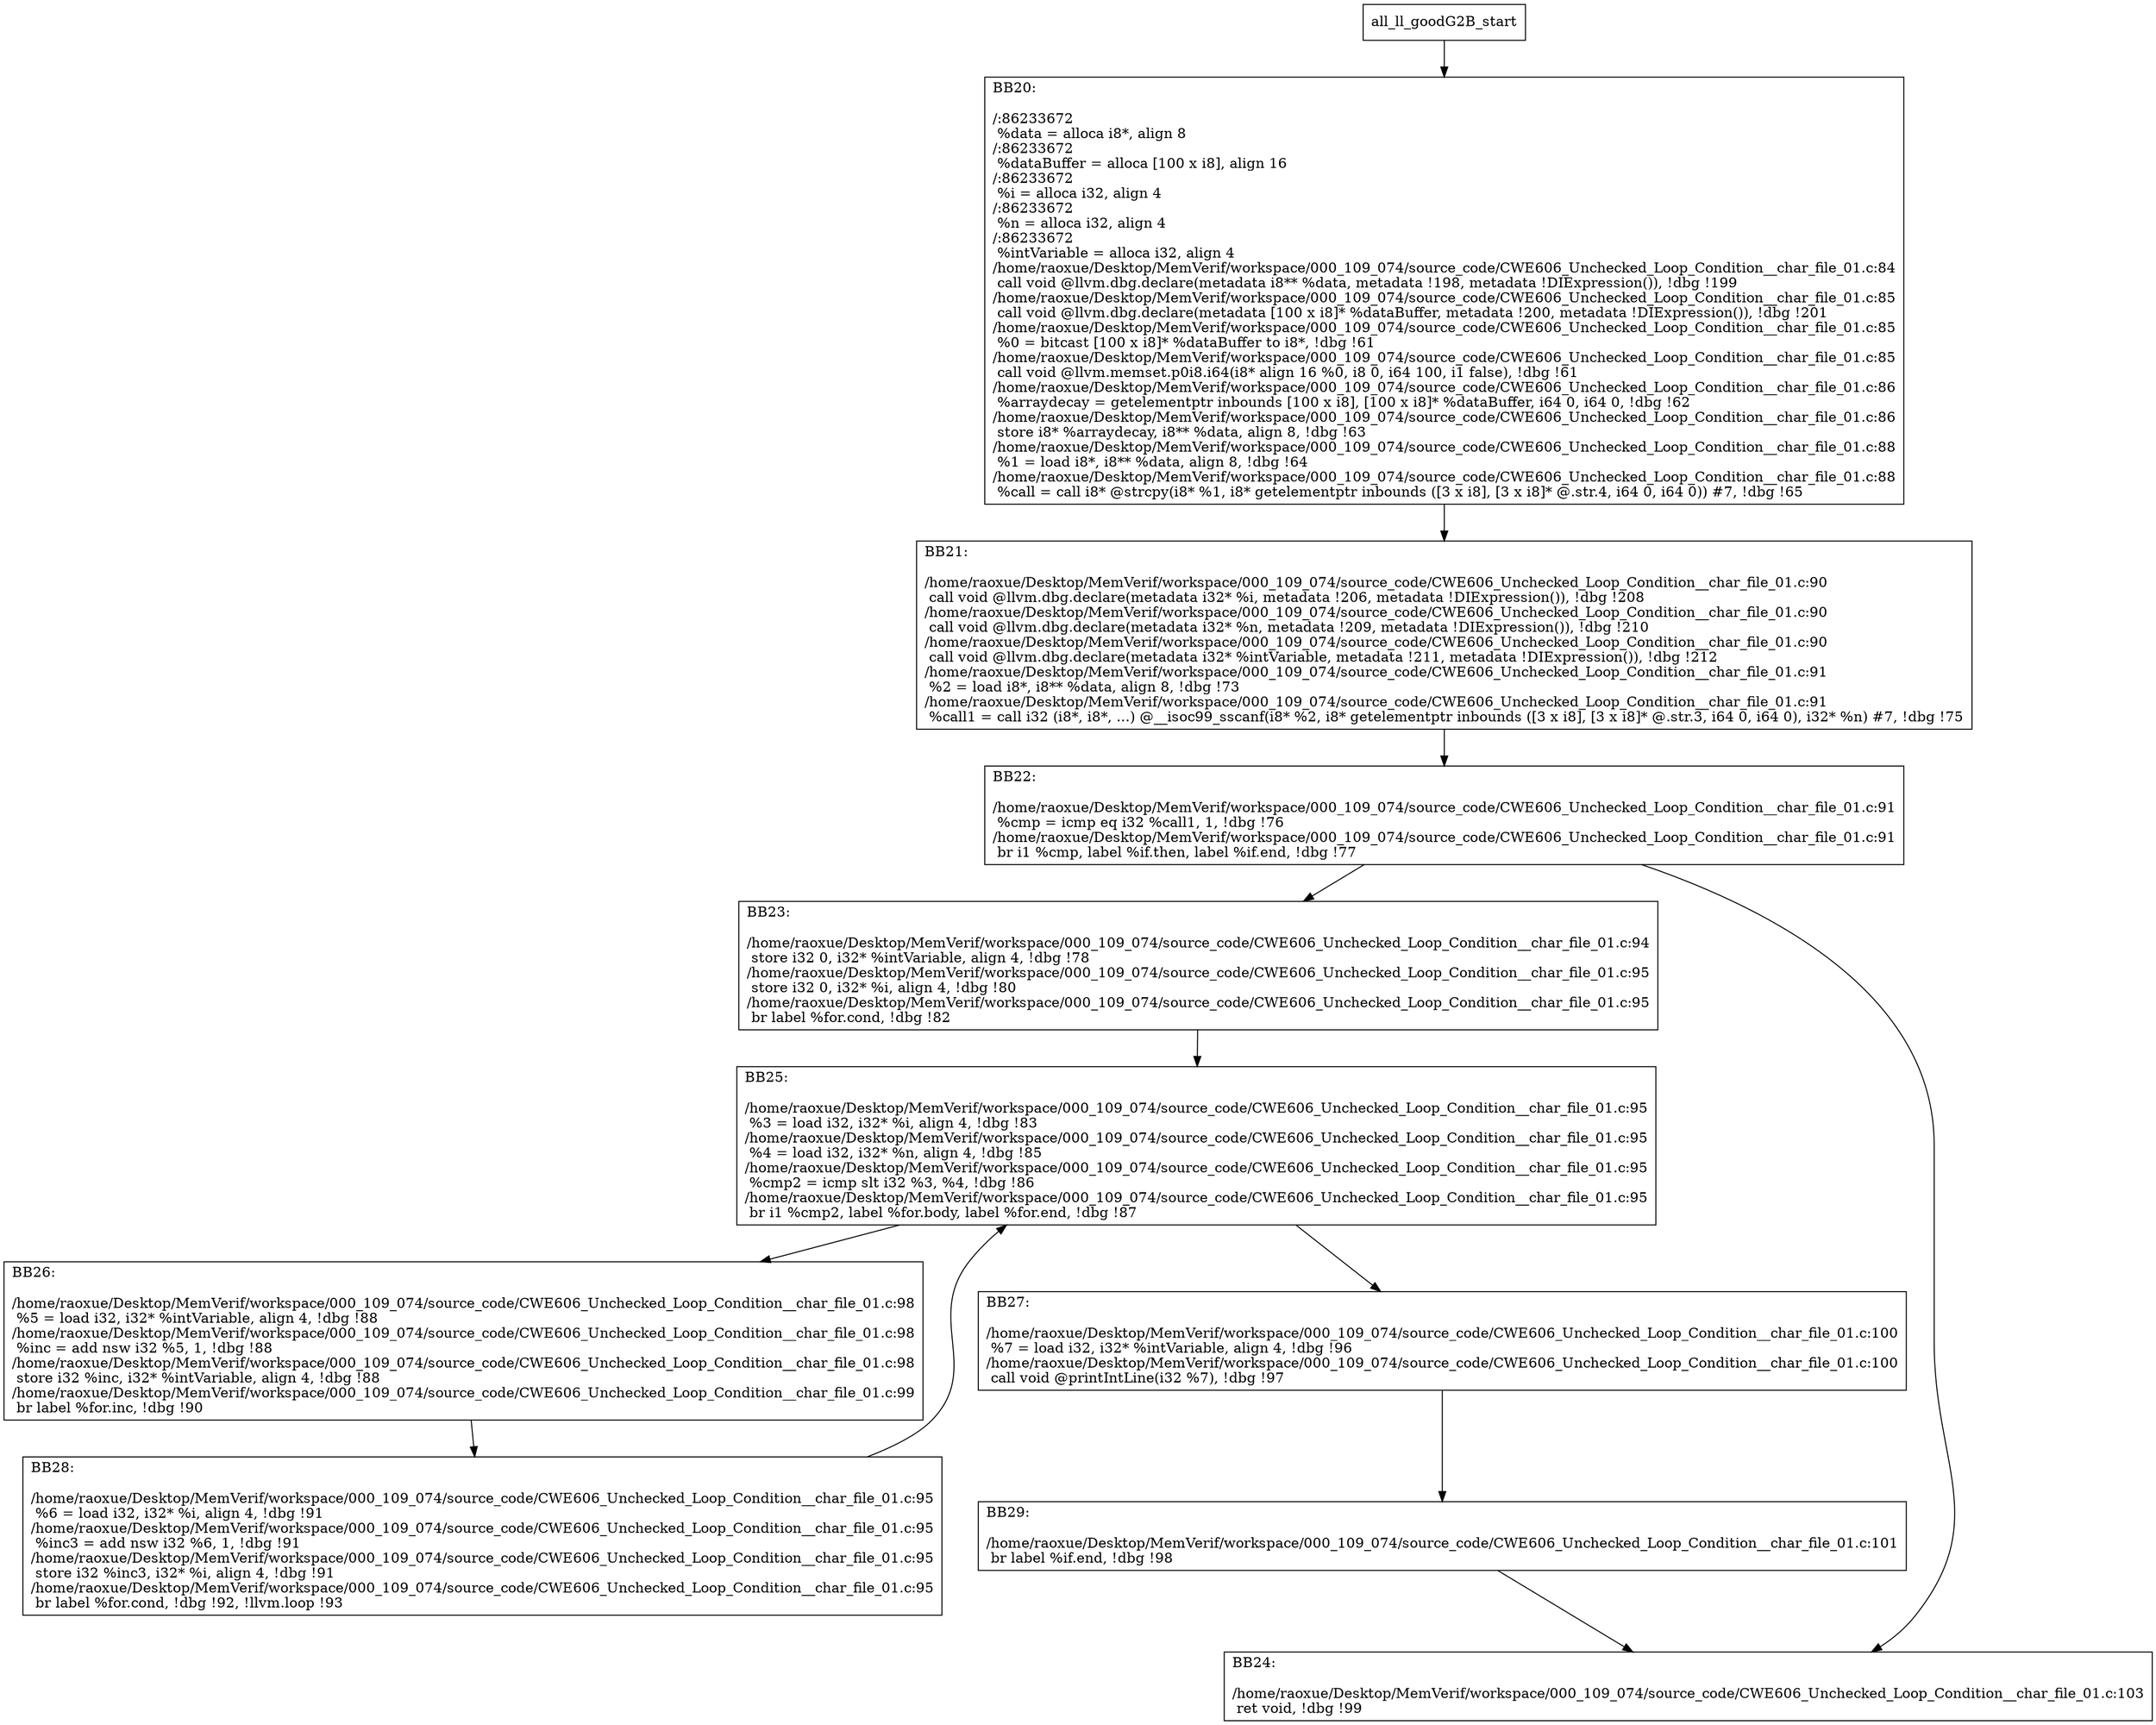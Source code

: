 digraph "CFG for'all_ll_goodG2B' function" {
	BBall_ll_goodG2B_start[shape=record,label="{all_ll_goodG2B_start}"];
	BBall_ll_goodG2B_start-> all_ll_goodG2BBB20;
	all_ll_goodG2BBB20 [shape=record, label="{BB20:\l\l/:86233672\l
  %data = alloca i8*, align 8\l
/:86233672\l
  %dataBuffer = alloca [100 x i8], align 16\l
/:86233672\l
  %i = alloca i32, align 4\l
/:86233672\l
  %n = alloca i32, align 4\l
/:86233672\l
  %intVariable = alloca i32, align 4\l
/home/raoxue/Desktop/MemVerif/workspace/000_109_074/source_code/CWE606_Unchecked_Loop_Condition__char_file_01.c:84\l
  call void @llvm.dbg.declare(metadata i8** %data, metadata !198, metadata !DIExpression()), !dbg !199\l
/home/raoxue/Desktop/MemVerif/workspace/000_109_074/source_code/CWE606_Unchecked_Loop_Condition__char_file_01.c:85\l
  call void @llvm.dbg.declare(metadata [100 x i8]* %dataBuffer, metadata !200, metadata !DIExpression()), !dbg !201\l
/home/raoxue/Desktop/MemVerif/workspace/000_109_074/source_code/CWE606_Unchecked_Loop_Condition__char_file_01.c:85\l
  %0 = bitcast [100 x i8]* %dataBuffer to i8*, !dbg !61\l
/home/raoxue/Desktop/MemVerif/workspace/000_109_074/source_code/CWE606_Unchecked_Loop_Condition__char_file_01.c:85\l
  call void @llvm.memset.p0i8.i64(i8* align 16 %0, i8 0, i64 100, i1 false), !dbg !61\l
/home/raoxue/Desktop/MemVerif/workspace/000_109_074/source_code/CWE606_Unchecked_Loop_Condition__char_file_01.c:86\l
  %arraydecay = getelementptr inbounds [100 x i8], [100 x i8]* %dataBuffer, i64 0, i64 0, !dbg !62\l
/home/raoxue/Desktop/MemVerif/workspace/000_109_074/source_code/CWE606_Unchecked_Loop_Condition__char_file_01.c:86\l
  store i8* %arraydecay, i8** %data, align 8, !dbg !63\l
/home/raoxue/Desktop/MemVerif/workspace/000_109_074/source_code/CWE606_Unchecked_Loop_Condition__char_file_01.c:88\l
  %1 = load i8*, i8** %data, align 8, !dbg !64\l
/home/raoxue/Desktop/MemVerif/workspace/000_109_074/source_code/CWE606_Unchecked_Loop_Condition__char_file_01.c:88\l
  %call = call i8* @strcpy(i8* %1, i8* getelementptr inbounds ([3 x i8], [3 x i8]* @.str.4, i64 0, i64 0)) #7, !dbg !65\l
}"];
	all_ll_goodG2BBB20-> all_ll_goodG2BBB21;
	all_ll_goodG2BBB21 [shape=record, label="{BB21:\l\l/home/raoxue/Desktop/MemVerif/workspace/000_109_074/source_code/CWE606_Unchecked_Loop_Condition__char_file_01.c:90\l
  call void @llvm.dbg.declare(metadata i32* %i, metadata !206, metadata !DIExpression()), !dbg !208\l
/home/raoxue/Desktop/MemVerif/workspace/000_109_074/source_code/CWE606_Unchecked_Loop_Condition__char_file_01.c:90\l
  call void @llvm.dbg.declare(metadata i32* %n, metadata !209, metadata !DIExpression()), !dbg !210\l
/home/raoxue/Desktop/MemVerif/workspace/000_109_074/source_code/CWE606_Unchecked_Loop_Condition__char_file_01.c:90\l
  call void @llvm.dbg.declare(metadata i32* %intVariable, metadata !211, metadata !DIExpression()), !dbg !212\l
/home/raoxue/Desktop/MemVerif/workspace/000_109_074/source_code/CWE606_Unchecked_Loop_Condition__char_file_01.c:91\l
  %2 = load i8*, i8** %data, align 8, !dbg !73\l
/home/raoxue/Desktop/MemVerif/workspace/000_109_074/source_code/CWE606_Unchecked_Loop_Condition__char_file_01.c:91\l
  %call1 = call i32 (i8*, i8*, ...) @__isoc99_sscanf(i8* %2, i8* getelementptr inbounds ([3 x i8], [3 x i8]* @.str.3, i64 0, i64 0), i32* %n) #7, !dbg !75\l
}"];
	all_ll_goodG2BBB21-> all_ll_goodG2BBB22;
	all_ll_goodG2BBB22 [shape=record, label="{BB22:\l\l/home/raoxue/Desktop/MemVerif/workspace/000_109_074/source_code/CWE606_Unchecked_Loop_Condition__char_file_01.c:91\l
  %cmp = icmp eq i32 %call1, 1, !dbg !76\l
/home/raoxue/Desktop/MemVerif/workspace/000_109_074/source_code/CWE606_Unchecked_Loop_Condition__char_file_01.c:91\l
  br i1 %cmp, label %if.then, label %if.end, !dbg !77\l
}"];
	all_ll_goodG2BBB22-> all_ll_goodG2BBB23;
	all_ll_goodG2BBB22-> all_ll_goodG2BBB24;
	all_ll_goodG2BBB23 [shape=record, label="{BB23:\l\l/home/raoxue/Desktop/MemVerif/workspace/000_109_074/source_code/CWE606_Unchecked_Loop_Condition__char_file_01.c:94\l
  store i32 0, i32* %intVariable, align 4, !dbg !78\l
/home/raoxue/Desktop/MemVerif/workspace/000_109_074/source_code/CWE606_Unchecked_Loop_Condition__char_file_01.c:95\l
  store i32 0, i32* %i, align 4, !dbg !80\l
/home/raoxue/Desktop/MemVerif/workspace/000_109_074/source_code/CWE606_Unchecked_Loop_Condition__char_file_01.c:95\l
  br label %for.cond, !dbg !82\l
}"];
	all_ll_goodG2BBB23-> all_ll_goodG2BBB25;
	all_ll_goodG2BBB25 [shape=record, label="{BB25:\l\l/home/raoxue/Desktop/MemVerif/workspace/000_109_074/source_code/CWE606_Unchecked_Loop_Condition__char_file_01.c:95\l
  %3 = load i32, i32* %i, align 4, !dbg !83\l
/home/raoxue/Desktop/MemVerif/workspace/000_109_074/source_code/CWE606_Unchecked_Loop_Condition__char_file_01.c:95\l
  %4 = load i32, i32* %n, align 4, !dbg !85\l
/home/raoxue/Desktop/MemVerif/workspace/000_109_074/source_code/CWE606_Unchecked_Loop_Condition__char_file_01.c:95\l
  %cmp2 = icmp slt i32 %3, %4, !dbg !86\l
/home/raoxue/Desktop/MemVerif/workspace/000_109_074/source_code/CWE606_Unchecked_Loop_Condition__char_file_01.c:95\l
  br i1 %cmp2, label %for.body, label %for.end, !dbg !87\l
}"];
	all_ll_goodG2BBB25-> all_ll_goodG2BBB26;
	all_ll_goodG2BBB25-> all_ll_goodG2BBB27;
	all_ll_goodG2BBB26 [shape=record, label="{BB26:\l\l/home/raoxue/Desktop/MemVerif/workspace/000_109_074/source_code/CWE606_Unchecked_Loop_Condition__char_file_01.c:98\l
  %5 = load i32, i32* %intVariable, align 4, !dbg !88\l
/home/raoxue/Desktop/MemVerif/workspace/000_109_074/source_code/CWE606_Unchecked_Loop_Condition__char_file_01.c:98\l
  %inc = add nsw i32 %5, 1, !dbg !88\l
/home/raoxue/Desktop/MemVerif/workspace/000_109_074/source_code/CWE606_Unchecked_Loop_Condition__char_file_01.c:98\l
  store i32 %inc, i32* %intVariable, align 4, !dbg !88\l
/home/raoxue/Desktop/MemVerif/workspace/000_109_074/source_code/CWE606_Unchecked_Loop_Condition__char_file_01.c:99\l
  br label %for.inc, !dbg !90\l
}"];
	all_ll_goodG2BBB26-> all_ll_goodG2BBB28;
	all_ll_goodG2BBB28 [shape=record, label="{BB28:\l\l/home/raoxue/Desktop/MemVerif/workspace/000_109_074/source_code/CWE606_Unchecked_Loop_Condition__char_file_01.c:95\l
  %6 = load i32, i32* %i, align 4, !dbg !91\l
/home/raoxue/Desktop/MemVerif/workspace/000_109_074/source_code/CWE606_Unchecked_Loop_Condition__char_file_01.c:95\l
  %inc3 = add nsw i32 %6, 1, !dbg !91\l
/home/raoxue/Desktop/MemVerif/workspace/000_109_074/source_code/CWE606_Unchecked_Loop_Condition__char_file_01.c:95\l
  store i32 %inc3, i32* %i, align 4, !dbg !91\l
/home/raoxue/Desktop/MemVerif/workspace/000_109_074/source_code/CWE606_Unchecked_Loop_Condition__char_file_01.c:95\l
  br label %for.cond, !dbg !92, !llvm.loop !93\l
}"];
	all_ll_goodG2BBB28-> all_ll_goodG2BBB25;
	all_ll_goodG2BBB27 [shape=record, label="{BB27:\l\l/home/raoxue/Desktop/MemVerif/workspace/000_109_074/source_code/CWE606_Unchecked_Loop_Condition__char_file_01.c:100\l
  %7 = load i32, i32* %intVariable, align 4, !dbg !96\l
/home/raoxue/Desktop/MemVerif/workspace/000_109_074/source_code/CWE606_Unchecked_Loop_Condition__char_file_01.c:100\l
  call void @printIntLine(i32 %7), !dbg !97\l
}"];
	all_ll_goodG2BBB27-> all_ll_goodG2BBB29;
	all_ll_goodG2BBB29 [shape=record, label="{BB29:\l\l/home/raoxue/Desktop/MemVerif/workspace/000_109_074/source_code/CWE606_Unchecked_Loop_Condition__char_file_01.c:101\l
  br label %if.end, !dbg !98\l
}"];
	all_ll_goodG2BBB29-> all_ll_goodG2BBB24;
	all_ll_goodG2BBB24 [shape=record, label="{BB24:\l\l/home/raoxue/Desktop/MemVerif/workspace/000_109_074/source_code/CWE606_Unchecked_Loop_Condition__char_file_01.c:103\l
  ret void, !dbg !99\l
}"];
}
